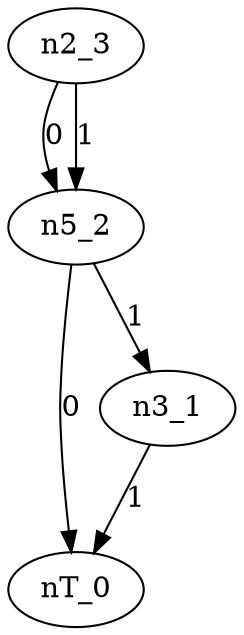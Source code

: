 digraph G{
n2_3 -> n5_2 [label = 0 ]
n5_2 -> nT_0 [label = 0 ]
n5_2 -> n3_1 [label = 1 ]
n3_1 -> nT_0 [label = 1 ]
n2_3 -> n5_2 [label = 1 ]
}
